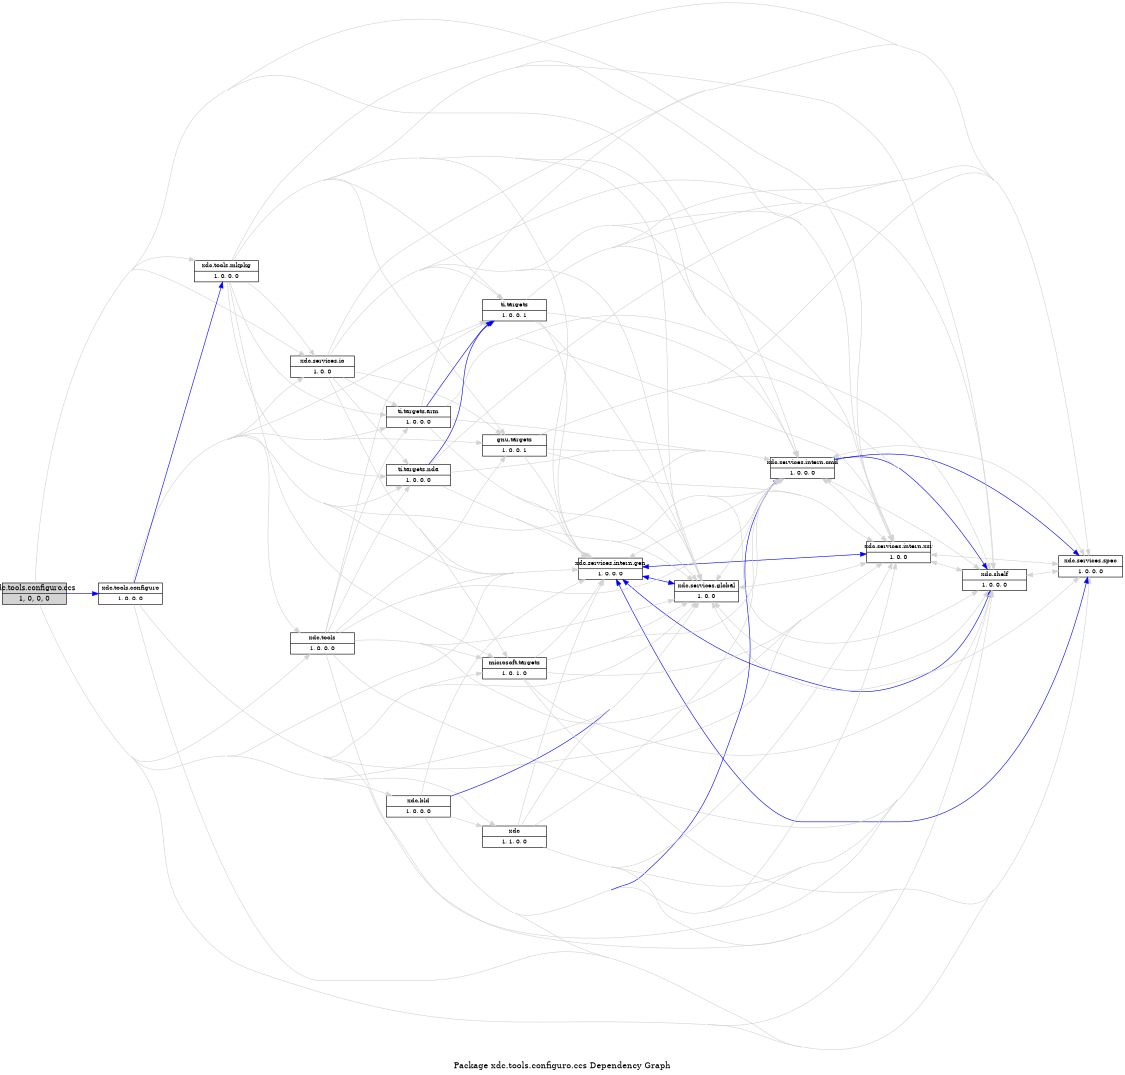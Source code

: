 digraph dependencies {
    label="\nPackage xdc.tools.configuro.ccs Dependency Graph";
    size="7.5,10";
    rankdir=LR;
    ranksep=".75";
    concentrate="true";
    node [fixedsize=true, width=1.5, style=filled, color=black];
    node [font=Helvetica, fontsize=12, fillcolor=lightgrey];
    xdc_tools_configuro_ccs [shape=record,label="xdc.tools.configuro.ccs|1, 0, 0, 0", URL="package.rel.xml"];
    node [fontsize=10, fillcolor=white];

    edge [style=solid, color=blue]
    xdc_tools_configuro [shape=record,label="xdc.tools.configuro|1, 0, 0, 0", URL="../../../../../../../../../../toolsrc/library/vendors2005/xdc/xdc-o25/Solaris/packages/xdc/tools/configuro/package/package.rel.svg"];
    xdc_tools_configuro_ccs -> xdc_tools_configuro;

    edge [style=solid, color=lightgrey]
    xdc_services_intern_gen [shape=record,label="xdc.services.intern.gen|1, 0, 0, 0", URL="../../../../../../../../../../toolsrc/library/vendors2005/xdc/xdc-o25/Solaris/packages/xdc/services/intern/gen/package/package.rel.svg"];
    xdc_tools_configuro_ccs -> xdc_services_intern_gen;
    xdc_tools [shape=record,label="xdc.tools|1, 0, 0, 0", URL="../../../../../../../../../../toolsrc/library/vendors2005/xdc/xdc-o25/Solaris/packages/xdc/tools/package/package.rel.svg"];
    xdc_tools_configuro_ccs -> xdc_tools;
    xdc_services_global [shape=record,label="xdc.services.global|1, 0, 0", URL="../../../../../../../../../../toolsrc/library/vendors2005/xdc/xdc-o25/Solaris/packages/xdc/services/global/package/package.rel.svg"];
    xdc_tools_configuro_ccs -> xdc_services_global;
    xdc_services_spec [shape=record,label="xdc.services.spec|1, 0, 0, 0", URL="../../../../../../../../../../toolsrc/library/vendors2005/xdc/xdc-o25/Solaris/packages/xdc/services/spec/package/package.rel.svg"];
    xdc_tools_configuro_ccs -> xdc_services_spec;
    xdc_bld [shape=record,label="xdc.bld|1, 0, 0, 0", URL="../../../../../../../../../../toolsrc/library/vendors2005/xdc/xdc-o25/Solaris/packages/xdc/bld/package/package.rel.svg"];
    xdc_tools_configuro_ccs -> xdc_bld;
    xdc_tools_mkpkg [shape=record,label="xdc.tools.mkpkg|1, 0, 0, 0", URL="../../../../../../../../../../toolsrc/library/vendors2005/xdc/xdc-o25/Solaris/packages/xdc/tools/mkpkg/package/package.rel.svg"];
    xdc_tools_configuro_ccs -> xdc_tools_mkpkg;
    xdc_shelf [shape=record,label="xdc.shelf|1, 0, 0, 0", URL="../../../../../../../../../../toolsrc/library/vendors2005/xdc/xdc-o25/Solaris/packages/xdc/shelf/package/package.rel.svg"];
    xdc_tools_configuro_ccs -> xdc_shelf;
    xdc [shape=record,label="xdc|1, 1, 0, 0", URL="../../../../../../../../../../toolsrc/library/vendors2005/xdc/xdc-o25/Solaris/packages/xdc/package/package.rel.svg"];
    xdc_tools_configuro_ccs -> xdc;
    xdc_tools_configuro_ccs -> xdc_tools_configuro;
    xdc_services_io [shape=record,label="xdc.services.io|1, 0, 0", URL="../../../../../../../../../../toolsrc/library/vendors2005/xdc/xdc-o25/Solaris/packages/xdc/services/io/package/package.rel.svg"];
    xdc_tools_configuro_ccs -> xdc_services_io;
    xdc_services_intern_xsr [shape=record,label="xdc.services.intern.xsr|1, 0, 0", URL="../../../../../../../../../../toolsrc/library/vendors2005/xdc/xdc-o25/Solaris/packages/xdc/services/intern/xsr/package/package.rel.svg"];
    xdc_tools_configuro_ccs -> xdc_services_intern_xsr;
    xdc_services_intern_cmd [shape=record,label="xdc.services.intern.cmd|1, 0, 0, 0", URL="../../../../../../../../../../toolsrc/library/vendors2005/xdc/xdc-o25/Solaris/packages/xdc/services/intern/cmd/package/package.rel.svg"];
    xdc_tools_configuro_ccs -> xdc_services_intern_cmd;

    edge [style=solid, color=blue]
    xdc_services_intern_cmd -> xdc_shelf;
    xdc_services_intern_cmd -> xdc_services_spec;
    xdc_services_intern_cmd -> xdc_services_global;
    xdc_services_intern_cmd -> xdc_services_intern_gen;

    edge [style=solid, color=lightgrey]
    xdc_services_intern_cmd -> xdc_services_intern_xsr;
    xdc_services_intern_cmd -> xdc_services_global;
    xdc_services_intern_cmd -> xdc_shelf;
    xdc_services_intern_cmd -> xdc_services_intern_gen;
    xdc_services_intern_cmd -> xdc_services_spec;

    edge [style=solid, color=blue]
    xdc_services_intern_xsr -> xdc_services_global;

    edge [style=solid, color=lightgrey]
    xdc_services_intern_xsr -> xdc_services_intern_cmd;
    xdc_services_intern_xsr -> xdc_services_global;
    xdc_services_intern_xsr -> xdc_shelf;
    xdc_services_intern_xsr -> xdc_services_intern_gen;
    xdc_services_intern_xsr -> xdc_services_spec;

    edge [style=solid, color=blue]

    edge [style=solid, color=lightgrey]
    xdc_services_io -> xdc_services_intern_cmd;
    xdc_services_io -> xdc_services_intern_xsr;
    xdc_services_io -> xdc_services_global;
    xdc_services_io -> xdc_shelf;
    xdc_services_io -> xdc_services_intern_gen;
    ti_targets_arm [shape=record,label="ti.targets.arm|1, 0, 0, 0", URL="../../../../../../../../../../toolsrc/library/vendors2005/xdc/xdc-o25/Solaris/packages/ti/targets/arm/package/package.rel.svg"];
    xdc_services_io -> ti_targets_arm;
    ti_targets [shape=record,label="ti.targets|1, 0, 0, 1", URL="../../../../../../../../../../toolsrc/library/vendors2005/xdc/xdc-o25/Solaris/packages/ti/targets/package/package.rel.svg"];
    xdc_services_io -> ti_targets;
    ti_targets_nda [shape=record,label="ti.targets.nda|1, 0, 0, 0", URL="../../../../../../../../../../toolsrc/library/vendors2005/xdc/xdc-o25/Solaris/packages/ti/targets/nda/package/package.rel.svg"];
    xdc_services_io -> ti_targets_nda;
    gnu_targets [shape=record,label="gnu.targets|1, 0, 0, 1", URL="../../../../../../../../../../toolsrc/library/vendors2005/xdc/xdc-o25/Solaris/packages/gnu/targets/package/package.rel.svg"];
    xdc_services_io -> gnu_targets;
    xdc_services_io -> xdc_services_spec;
    microsoft_targets [shape=record,label="microsoft.targets|1, 0, 1, 0", URL="../../../../../../../../../../toolsrc/library/vendors2005/xdc/xdc-o25/Solaris/packages/microsoft/targets/package/package.rel.svg"];
    xdc_services_io -> microsoft_targets;

    edge [style=solid, color=blue]

    edge [style=solid, color=lightgrey]
    microsoft_targets -> xdc_services_intern_cmd;
    microsoft_targets -> xdc_services_intern_xsr;
    microsoft_targets -> xdc_services_global;
    microsoft_targets -> xdc_shelf;
    microsoft_targets -> xdc_services_intern_gen;
    microsoft_targets -> xdc_services_spec;

    edge [style=solid, color=blue]

    edge [style=solid, color=lightgrey]
    gnu_targets -> xdc_services_intern_cmd;
    gnu_targets -> xdc_services_intern_xsr;
    gnu_targets -> xdc_services_global;
    gnu_targets -> xdc_shelf;
    gnu_targets -> xdc_services_intern_gen;
    gnu_targets -> xdc_services_spec;

    edge [style=solid, color=blue]
    ti_targets_nda -> ti_targets;

    edge [style=solid, color=lightgrey]
    ti_targets_nda -> xdc_services_intern_cmd;
    ti_targets_nda -> xdc_services_intern_xsr;
    ti_targets_nda -> xdc_services_global;
    ti_targets_nda -> xdc_shelf;
    ti_targets_nda -> xdc_services_intern_gen;
    ti_targets_nda -> ti_targets;
    ti_targets_nda -> xdc_services_spec;

    edge [style=solid, color=blue]

    edge [style=solid, color=lightgrey]
    ti_targets -> xdc_services_intern_cmd;
    ti_targets -> xdc_services_intern_xsr;
    ti_targets -> xdc_services_global;
    ti_targets -> xdc_shelf;
    ti_targets -> xdc_services_intern_gen;
    ti_targets -> xdc_services_spec;

    edge [style=solid, color=blue]
    ti_targets_arm -> ti_targets;

    edge [style=solid, color=lightgrey]
    ti_targets_arm -> xdc_services_intern_cmd;
    ti_targets_arm -> xdc_services_intern_xsr;
    ti_targets_arm -> xdc_services_global;
    ti_targets_arm -> xdc_shelf;
    ti_targets_arm -> xdc_services_intern_gen;
    ti_targets_arm -> ti_targets;
    ti_targets_arm -> xdc_services_spec;

    edge [style=solid, color=blue]

    edge [style=solid, color=lightgrey]
    xdc -> xdc_services_intern_cmd;
    xdc -> xdc_services_spec;
    xdc -> xdc_services_intern_gen;
    xdc -> xdc_services_intern_xsr;
    xdc -> xdc_shelf;
    xdc -> xdc_services_global;

    edge [style=solid, color=blue]

    edge [style=solid, color=lightgrey]
    xdc_shelf -> xdc_services_intern_cmd;
    xdc_shelf -> xdc_services_intern_xsr;
    xdc_shelf -> xdc_services_global;
    xdc_shelf -> xdc_services_intern_gen;
    xdc_shelf -> xdc_services_spec;

    edge [style=solid, color=blue]

    edge [style=solid, color=lightgrey]
    xdc_tools_mkpkg -> microsoft_targets;
    xdc_tools_mkpkg -> xdc_services_intern_cmd;
    xdc_tools_mkpkg -> xdc_services_intern_xsr;
    xdc_tools_mkpkg -> xdc_services_global;
    xdc_tools_mkpkg -> xdc_shelf;
    xdc_tools_mkpkg -> xdc_services_intern_gen;
    xdc_tools_mkpkg -> ti_targets_arm;
    xdc_tools_mkpkg -> ti_targets;
    xdc_tools_mkpkg -> ti_targets_nda;
    xdc_tools_mkpkg -> gnu_targets;
    xdc_tools_mkpkg -> xdc_services_spec;
    xdc_tools_mkpkg -> xdc_services_io;

    edge [style=solid, color=blue]
    xdc_bld -> xdc_services_global;
    xdc_bld -> xdc_services_intern_cmd;

    edge [style=solid, color=lightgrey]
    xdc_bld -> xdc_services_intern_cmd;
    xdc_bld -> xdc_services_spec;
    xdc_bld -> xdc_services_intern_gen;
    xdc_bld -> xdc;
    xdc_bld -> xdc_services_intern_xsr;
    xdc_bld -> xdc_shelf;
    xdc_bld -> xdc_services_global;

    edge [style=solid, color=blue]
    xdc_services_spec -> xdc_shelf;

    edge [style=solid, color=lightgrey]
    xdc_services_spec -> xdc_services_intern_cmd;
    xdc_services_spec -> xdc_services_intern_xsr;
    xdc_services_spec -> xdc_services_global;
    xdc_services_spec -> xdc_shelf;
    xdc_services_spec -> xdc_services_intern_gen;

    edge [style=solid, color=blue]

    edge [style=solid, color=lightgrey]
    xdc_services_global -> xdc_services_intern_cmd;
    xdc_services_global -> xdc_services_intern_xsr;
    xdc_services_global -> xdc_shelf;
    xdc_services_global -> xdc_services_intern_gen;
    xdc_services_global -> xdc_services_spec;

    edge [style=solid, color=blue]

    edge [style=solid, color=lightgrey]
    xdc_tools -> xdc_services_intern_cmd;
    xdc_tools -> xdc_services_intern_xsr;
    xdc_tools -> xdc_services_global;
    xdc_tools -> xdc_shelf;
    xdc_tools -> xdc_services_intern_gen;
    xdc_tools -> ti_targets_arm;
    xdc_tools -> ti_targets;
    xdc_tools -> ti_targets_nda;
    xdc_tools -> gnu_targets;
    xdc_tools -> xdc_services_spec;
    xdc_tools -> microsoft_targets;

    edge [style=solid, color=blue]
    xdc_services_intern_gen -> xdc_shelf;
    xdc_services_intern_gen -> xdc_services_spec;
    xdc_services_intern_gen -> xdc_services_global;
    xdc_services_intern_gen -> xdc_services_intern_xsr;

    edge [style=solid, color=lightgrey]
    xdc_services_intern_gen -> xdc_services_intern_cmd;
    xdc_services_intern_gen -> xdc_services_intern_xsr;
    xdc_services_intern_gen -> xdc_services_global;
    xdc_services_intern_gen -> xdc_shelf;
    xdc_services_intern_gen -> xdc_services_spec;

    edge [style=solid, color=blue]
    xdc_tools_configuro -> xdc_tools_mkpkg;

    edge [style=solid, color=lightgrey]
    xdc_tools_configuro -> microsoft_targets;
    xdc_tools_configuro -> xdc_services_spec;
    xdc_tools_configuro -> xdc_services_intern_cmd;
    xdc_tools_configuro -> xdc_services_intern_xsr;
    xdc_tools_configuro -> xdc_services_global;
    xdc_tools_configuro -> xdc_shelf;
    xdc_tools_configuro -> xdc_services_intern_gen;
    xdc_tools_configuro -> xdc_tools_mkpkg;
    xdc_tools_configuro -> ti_targets_arm;
    xdc_tools_configuro -> ti_targets_nda;
    xdc_tools_configuro -> ti_targets;
    xdc_tools_configuro -> gnu_targets;
    xdc_tools_configuro -> xdc_tools;
    xdc_tools_configuro -> xdc_services_io;
}
